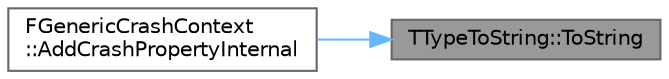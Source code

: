 digraph "TTypeToString::ToString"
{
 // INTERACTIVE_SVG=YES
 // LATEX_PDF_SIZE
  bgcolor="transparent";
  edge [fontname=Helvetica,fontsize=10,labelfontname=Helvetica,labelfontsize=10];
  node [fontname=Helvetica,fontsize=10,shape=box,height=0.2,width=0.4];
  rankdir="RL";
  Node1 [id="Node000001",label="TTypeToString::ToString",height=0.2,width=0.4,color="gray40", fillcolor="grey60", style="filled", fontcolor="black",tooltip=" "];
  Node1 -> Node2 [id="edge1_Node000001_Node000002",dir="back",color="steelblue1",style="solid",tooltip=" "];
  Node2 [id="Node000002",label="FGenericCrashContext\l::AddCrashPropertyInternal",height=0.2,width=0.4,color="grey40", fillcolor="white", style="filled",URL="$d5/dc2/structFGenericCrashContext.html#adf5ddadb3bf7b7cb484515c3606d4c4c",tooltip="Writes a common property to the buffer."];
}
